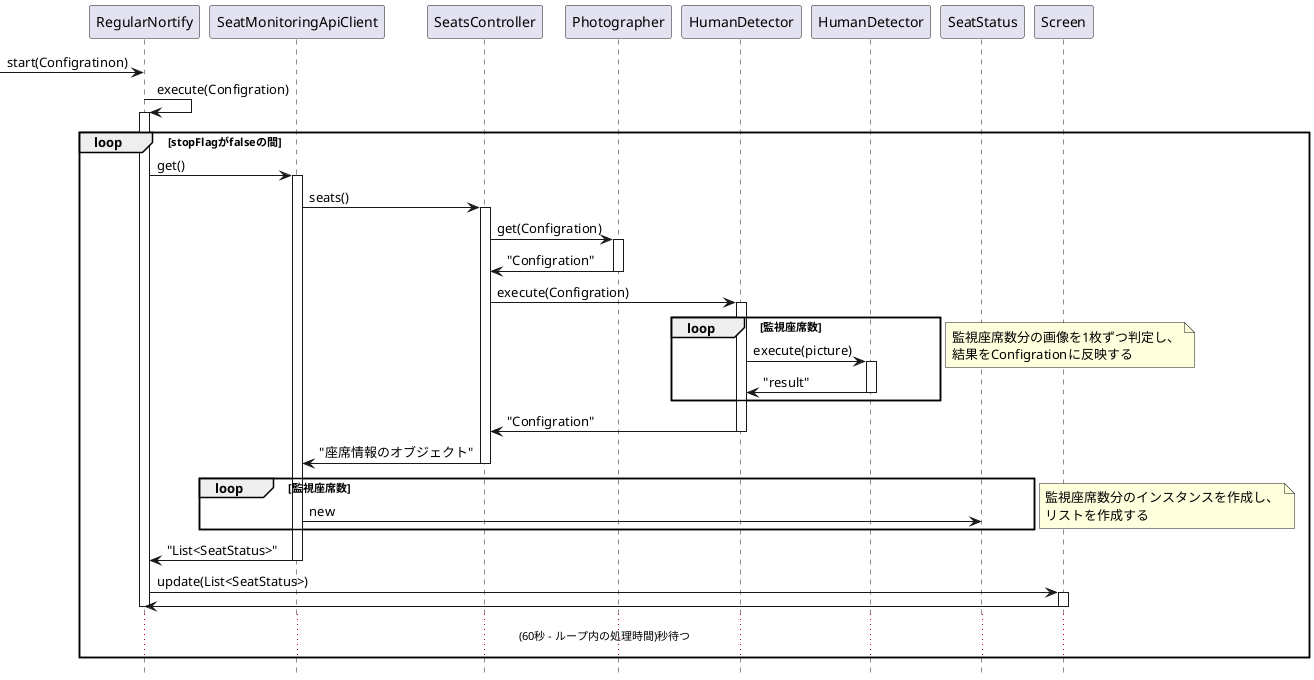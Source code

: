 @startuml 座席状態確認シーケンス図2
hide footbox

participant "RegularNortify" as RegularNortify
participant "SeatMonitoringApiClient" as SeatMonitoringApiClient
participant "SeatsController" as SeatsController
participant "Photographer" as Photographer
participant "HumanDetector" as CsHumanDetector
participant "HumanDetector" as CppHumanDetector
participant "SeatStatus" as SeatStatus
participant "Screen" as Screen

-> RegularNortify :start(Configratinon)

RegularNortify -> RegularNortify : execute(Configration)
activate RegularNortify

loop stopFlagがfalseの間
	RegularNortify -> SeatMonitoringApiClient : get()
	activate SeatMonitoringApiClient

	SeatMonitoringApiClient -> SeatsController : seats()
	activate SeatsController

	SeatsController -> Photographer : get(Configration)
	activate Photographer

	SeatsController <- Photographer : "Configration"
	deactivate Photographer

	SeatsController -> CsHumanDetector : execute(Configration)
	activate CsHumanDetector

	loop 監視座席数
		CsHumanDetector -> CppHumanDetector : execute(picture)
		activate CppHumanDetector
		CsHumanDetector <- CppHumanDetector : "result"
		deactivate CppHumanDetector
	end
	note right
		監視座席数分の画像を1枚ずつ判定し、
		結果をConfigrationに反映する
	end note
	
	SeatsController <- CsHumanDetector : "Configration"
	deactivate CsHumanDetector

	SeatMonitoringApiClient <- SeatsController : "座席情報のオブジェクト"
	deactivate SeatsController

	loop 監視座席数
		SeatMonitoringApiClient -> SeatStatus :new
	end
	note right
		監視座席数分のインスタンスを作成し、
		リストを作成する
	end note

	RegularNortify <- SeatMonitoringApiClient : "List<SeatStatus>"
	deactivate SeatMonitoringApiClient

	RegularNortify -> Screen : update(List<SeatStatus>)
	activate Screen
	RegularNortify <- Screen
	deactivate Screen
	deactivate RegularNortify
	... (60秒 - ループ内の処理時間)秒待つ ...
end

@enduml